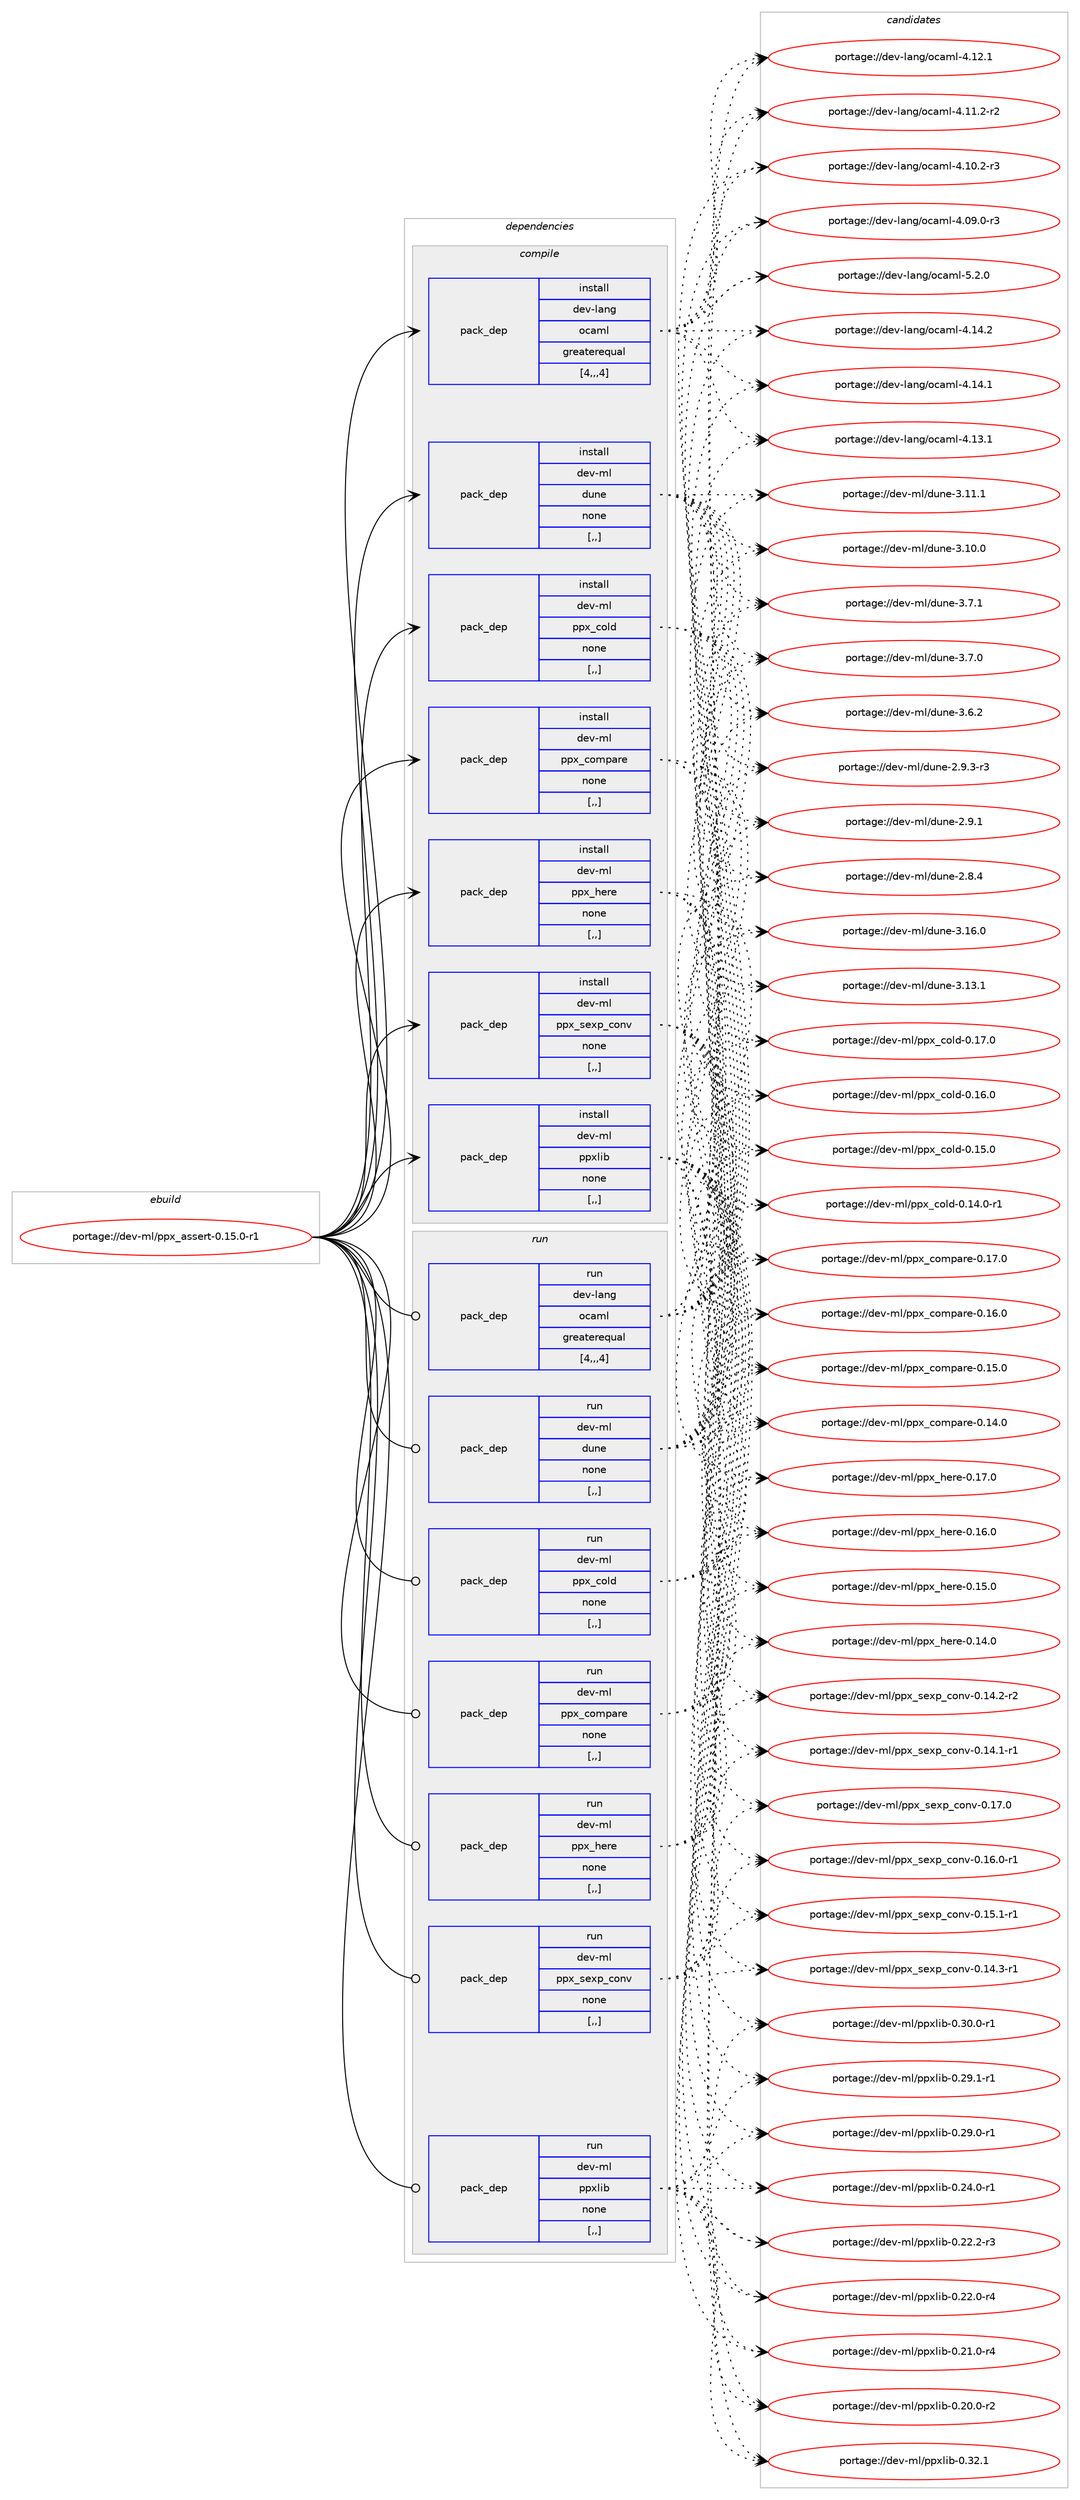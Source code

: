 digraph prolog {

# *************
# Graph options
# *************

newrank=true;
concentrate=true;
compound=true;
graph [rankdir=LR,fontname=Helvetica,fontsize=10,ranksep=1.5];#, ranksep=2.5, nodesep=0.2];
edge  [arrowhead=vee];
node  [fontname=Helvetica,fontsize=10];

# **********
# The ebuild
# **********

subgraph cluster_leftcol {
color=gray;
rank=same;
label=<<i>ebuild</i>>;
id [label="portage://dev-ml/ppx_assert-0.15.0-r1", color=red, width=4, href="../dev-ml/ppx_assert-0.15.0-r1.svg"];
}

# ****************
# The dependencies
# ****************

subgraph cluster_midcol {
color=gray;
label=<<i>dependencies</i>>;
subgraph cluster_compile {
fillcolor="#eeeeee";
style=filled;
label=<<i>compile</i>>;
subgraph pack90449 {
dependency121103 [label=<<TABLE BORDER="0" CELLBORDER="1" CELLSPACING="0" CELLPADDING="4" WIDTH="220"><TR><TD ROWSPAN="6" CELLPADDING="30">pack_dep</TD></TR><TR><TD WIDTH="110">install</TD></TR><TR><TD>dev-lang</TD></TR><TR><TD>ocaml</TD></TR><TR><TD>greaterequal</TD></TR><TR><TD>[4,,,4]</TD></TR></TABLE>>, shape=none, color=blue];
}
id:e -> dependency121103:w [weight=20,style="solid",arrowhead="vee"];
subgraph pack90450 {
dependency121104 [label=<<TABLE BORDER="0" CELLBORDER="1" CELLSPACING="0" CELLPADDING="4" WIDTH="220"><TR><TD ROWSPAN="6" CELLPADDING="30">pack_dep</TD></TR><TR><TD WIDTH="110">install</TD></TR><TR><TD>dev-ml</TD></TR><TR><TD>dune</TD></TR><TR><TD>none</TD></TR><TR><TD>[,,]</TD></TR></TABLE>>, shape=none, color=blue];
}
id:e -> dependency121104:w [weight=20,style="solid",arrowhead="vee"];
subgraph pack90451 {
dependency121105 [label=<<TABLE BORDER="0" CELLBORDER="1" CELLSPACING="0" CELLPADDING="4" WIDTH="220"><TR><TD ROWSPAN="6" CELLPADDING="30">pack_dep</TD></TR><TR><TD WIDTH="110">install</TD></TR><TR><TD>dev-ml</TD></TR><TR><TD>ppx_cold</TD></TR><TR><TD>none</TD></TR><TR><TD>[,,]</TD></TR></TABLE>>, shape=none, color=blue];
}
id:e -> dependency121105:w [weight=20,style="solid",arrowhead="vee"];
subgraph pack90452 {
dependency121106 [label=<<TABLE BORDER="0" CELLBORDER="1" CELLSPACING="0" CELLPADDING="4" WIDTH="220"><TR><TD ROWSPAN="6" CELLPADDING="30">pack_dep</TD></TR><TR><TD WIDTH="110">install</TD></TR><TR><TD>dev-ml</TD></TR><TR><TD>ppx_compare</TD></TR><TR><TD>none</TD></TR><TR><TD>[,,]</TD></TR></TABLE>>, shape=none, color=blue];
}
id:e -> dependency121106:w [weight=20,style="solid",arrowhead="vee"];
subgraph pack90453 {
dependency121107 [label=<<TABLE BORDER="0" CELLBORDER="1" CELLSPACING="0" CELLPADDING="4" WIDTH="220"><TR><TD ROWSPAN="6" CELLPADDING="30">pack_dep</TD></TR><TR><TD WIDTH="110">install</TD></TR><TR><TD>dev-ml</TD></TR><TR><TD>ppx_here</TD></TR><TR><TD>none</TD></TR><TR><TD>[,,]</TD></TR></TABLE>>, shape=none, color=blue];
}
id:e -> dependency121107:w [weight=20,style="solid",arrowhead="vee"];
subgraph pack90454 {
dependency121108 [label=<<TABLE BORDER="0" CELLBORDER="1" CELLSPACING="0" CELLPADDING="4" WIDTH="220"><TR><TD ROWSPAN="6" CELLPADDING="30">pack_dep</TD></TR><TR><TD WIDTH="110">install</TD></TR><TR><TD>dev-ml</TD></TR><TR><TD>ppx_sexp_conv</TD></TR><TR><TD>none</TD></TR><TR><TD>[,,]</TD></TR></TABLE>>, shape=none, color=blue];
}
id:e -> dependency121108:w [weight=20,style="solid",arrowhead="vee"];
subgraph pack90455 {
dependency121109 [label=<<TABLE BORDER="0" CELLBORDER="1" CELLSPACING="0" CELLPADDING="4" WIDTH="220"><TR><TD ROWSPAN="6" CELLPADDING="30">pack_dep</TD></TR><TR><TD WIDTH="110">install</TD></TR><TR><TD>dev-ml</TD></TR><TR><TD>ppxlib</TD></TR><TR><TD>none</TD></TR><TR><TD>[,,]</TD></TR></TABLE>>, shape=none, color=blue];
}
id:e -> dependency121109:w [weight=20,style="solid",arrowhead="vee"];
}
subgraph cluster_compileandrun {
fillcolor="#eeeeee";
style=filled;
label=<<i>compile and run</i>>;
}
subgraph cluster_run {
fillcolor="#eeeeee";
style=filled;
label=<<i>run</i>>;
subgraph pack90456 {
dependency121110 [label=<<TABLE BORDER="0" CELLBORDER="1" CELLSPACING="0" CELLPADDING="4" WIDTH="220"><TR><TD ROWSPAN="6" CELLPADDING="30">pack_dep</TD></TR><TR><TD WIDTH="110">run</TD></TR><TR><TD>dev-lang</TD></TR><TR><TD>ocaml</TD></TR><TR><TD>greaterequal</TD></TR><TR><TD>[4,,,4]</TD></TR></TABLE>>, shape=none, color=blue];
}
id:e -> dependency121110:w [weight=20,style="solid",arrowhead="odot"];
subgraph pack90457 {
dependency121111 [label=<<TABLE BORDER="0" CELLBORDER="1" CELLSPACING="0" CELLPADDING="4" WIDTH="220"><TR><TD ROWSPAN="6" CELLPADDING="30">pack_dep</TD></TR><TR><TD WIDTH="110">run</TD></TR><TR><TD>dev-ml</TD></TR><TR><TD>dune</TD></TR><TR><TD>none</TD></TR><TR><TD>[,,]</TD></TR></TABLE>>, shape=none, color=blue];
}
id:e -> dependency121111:w [weight=20,style="solid",arrowhead="odot"];
subgraph pack90458 {
dependency121112 [label=<<TABLE BORDER="0" CELLBORDER="1" CELLSPACING="0" CELLPADDING="4" WIDTH="220"><TR><TD ROWSPAN="6" CELLPADDING="30">pack_dep</TD></TR><TR><TD WIDTH="110">run</TD></TR><TR><TD>dev-ml</TD></TR><TR><TD>ppx_cold</TD></TR><TR><TD>none</TD></TR><TR><TD>[,,]</TD></TR></TABLE>>, shape=none, color=blue];
}
id:e -> dependency121112:w [weight=20,style="solid",arrowhead="odot"];
subgraph pack90459 {
dependency121113 [label=<<TABLE BORDER="0" CELLBORDER="1" CELLSPACING="0" CELLPADDING="4" WIDTH="220"><TR><TD ROWSPAN="6" CELLPADDING="30">pack_dep</TD></TR><TR><TD WIDTH="110">run</TD></TR><TR><TD>dev-ml</TD></TR><TR><TD>ppx_compare</TD></TR><TR><TD>none</TD></TR><TR><TD>[,,]</TD></TR></TABLE>>, shape=none, color=blue];
}
id:e -> dependency121113:w [weight=20,style="solid",arrowhead="odot"];
subgraph pack90460 {
dependency121114 [label=<<TABLE BORDER="0" CELLBORDER="1" CELLSPACING="0" CELLPADDING="4" WIDTH="220"><TR><TD ROWSPAN="6" CELLPADDING="30">pack_dep</TD></TR><TR><TD WIDTH="110">run</TD></TR><TR><TD>dev-ml</TD></TR><TR><TD>ppx_here</TD></TR><TR><TD>none</TD></TR><TR><TD>[,,]</TD></TR></TABLE>>, shape=none, color=blue];
}
id:e -> dependency121114:w [weight=20,style="solid",arrowhead="odot"];
subgraph pack90461 {
dependency121115 [label=<<TABLE BORDER="0" CELLBORDER="1" CELLSPACING="0" CELLPADDING="4" WIDTH="220"><TR><TD ROWSPAN="6" CELLPADDING="30">pack_dep</TD></TR><TR><TD WIDTH="110">run</TD></TR><TR><TD>dev-ml</TD></TR><TR><TD>ppx_sexp_conv</TD></TR><TR><TD>none</TD></TR><TR><TD>[,,]</TD></TR></TABLE>>, shape=none, color=blue];
}
id:e -> dependency121115:w [weight=20,style="solid",arrowhead="odot"];
subgraph pack90462 {
dependency121116 [label=<<TABLE BORDER="0" CELLBORDER="1" CELLSPACING="0" CELLPADDING="4" WIDTH="220"><TR><TD ROWSPAN="6" CELLPADDING="30">pack_dep</TD></TR><TR><TD WIDTH="110">run</TD></TR><TR><TD>dev-ml</TD></TR><TR><TD>ppxlib</TD></TR><TR><TD>none</TD></TR><TR><TD>[,,]</TD></TR></TABLE>>, shape=none, color=blue];
}
id:e -> dependency121116:w [weight=20,style="solid",arrowhead="odot"];
}
}

# **************
# The candidates
# **************

subgraph cluster_choices {
rank=same;
color=gray;
label=<<i>candidates</i>>;

subgraph choice90449 {
color=black;
nodesep=1;
choice1001011184510897110103471119997109108455346504648 [label="portage://dev-lang/ocaml-5.2.0", color=red, width=4,href="../dev-lang/ocaml-5.2.0.svg"];
choice100101118451089711010347111999710910845524649524650 [label="portage://dev-lang/ocaml-4.14.2", color=red, width=4,href="../dev-lang/ocaml-4.14.2.svg"];
choice100101118451089711010347111999710910845524649524649 [label="portage://dev-lang/ocaml-4.14.1", color=red, width=4,href="../dev-lang/ocaml-4.14.1.svg"];
choice100101118451089711010347111999710910845524649514649 [label="portage://dev-lang/ocaml-4.13.1", color=red, width=4,href="../dev-lang/ocaml-4.13.1.svg"];
choice100101118451089711010347111999710910845524649504649 [label="portage://dev-lang/ocaml-4.12.1", color=red, width=4,href="../dev-lang/ocaml-4.12.1.svg"];
choice1001011184510897110103471119997109108455246494946504511450 [label="portage://dev-lang/ocaml-4.11.2-r2", color=red, width=4,href="../dev-lang/ocaml-4.11.2-r2.svg"];
choice1001011184510897110103471119997109108455246494846504511451 [label="portage://dev-lang/ocaml-4.10.2-r3", color=red, width=4,href="../dev-lang/ocaml-4.10.2-r3.svg"];
choice1001011184510897110103471119997109108455246485746484511451 [label="portage://dev-lang/ocaml-4.09.0-r3", color=red, width=4,href="../dev-lang/ocaml-4.09.0-r3.svg"];
dependency121103:e -> choice1001011184510897110103471119997109108455346504648:w [style=dotted,weight="100"];
dependency121103:e -> choice100101118451089711010347111999710910845524649524650:w [style=dotted,weight="100"];
dependency121103:e -> choice100101118451089711010347111999710910845524649524649:w [style=dotted,weight="100"];
dependency121103:e -> choice100101118451089711010347111999710910845524649514649:w [style=dotted,weight="100"];
dependency121103:e -> choice100101118451089711010347111999710910845524649504649:w [style=dotted,weight="100"];
dependency121103:e -> choice1001011184510897110103471119997109108455246494946504511450:w [style=dotted,weight="100"];
dependency121103:e -> choice1001011184510897110103471119997109108455246494846504511451:w [style=dotted,weight="100"];
dependency121103:e -> choice1001011184510897110103471119997109108455246485746484511451:w [style=dotted,weight="100"];
}
subgraph choice90450 {
color=black;
nodesep=1;
choice100101118451091084710011711010145514649544648 [label="portage://dev-ml/dune-3.16.0", color=red, width=4,href="../dev-ml/dune-3.16.0.svg"];
choice100101118451091084710011711010145514649514649 [label="portage://dev-ml/dune-3.13.1", color=red, width=4,href="../dev-ml/dune-3.13.1.svg"];
choice100101118451091084710011711010145514649494649 [label="portage://dev-ml/dune-3.11.1", color=red, width=4,href="../dev-ml/dune-3.11.1.svg"];
choice100101118451091084710011711010145514649484648 [label="portage://dev-ml/dune-3.10.0", color=red, width=4,href="../dev-ml/dune-3.10.0.svg"];
choice1001011184510910847100117110101455146554649 [label="portage://dev-ml/dune-3.7.1", color=red, width=4,href="../dev-ml/dune-3.7.1.svg"];
choice1001011184510910847100117110101455146554648 [label="portage://dev-ml/dune-3.7.0", color=red, width=4,href="../dev-ml/dune-3.7.0.svg"];
choice1001011184510910847100117110101455146544650 [label="portage://dev-ml/dune-3.6.2", color=red, width=4,href="../dev-ml/dune-3.6.2.svg"];
choice10010111845109108471001171101014550465746514511451 [label="portage://dev-ml/dune-2.9.3-r3", color=red, width=4,href="../dev-ml/dune-2.9.3-r3.svg"];
choice1001011184510910847100117110101455046574649 [label="portage://dev-ml/dune-2.9.1", color=red, width=4,href="../dev-ml/dune-2.9.1.svg"];
choice1001011184510910847100117110101455046564652 [label="portage://dev-ml/dune-2.8.4", color=red, width=4,href="../dev-ml/dune-2.8.4.svg"];
dependency121104:e -> choice100101118451091084710011711010145514649544648:w [style=dotted,weight="100"];
dependency121104:e -> choice100101118451091084710011711010145514649514649:w [style=dotted,weight="100"];
dependency121104:e -> choice100101118451091084710011711010145514649494649:w [style=dotted,weight="100"];
dependency121104:e -> choice100101118451091084710011711010145514649484648:w [style=dotted,weight="100"];
dependency121104:e -> choice1001011184510910847100117110101455146554649:w [style=dotted,weight="100"];
dependency121104:e -> choice1001011184510910847100117110101455146554648:w [style=dotted,weight="100"];
dependency121104:e -> choice1001011184510910847100117110101455146544650:w [style=dotted,weight="100"];
dependency121104:e -> choice10010111845109108471001171101014550465746514511451:w [style=dotted,weight="100"];
dependency121104:e -> choice1001011184510910847100117110101455046574649:w [style=dotted,weight="100"];
dependency121104:e -> choice1001011184510910847100117110101455046564652:w [style=dotted,weight="100"];
}
subgraph choice90451 {
color=black;
nodesep=1;
choice1001011184510910847112112120959911110810045484649554648 [label="portage://dev-ml/ppx_cold-0.17.0", color=red, width=4,href="../dev-ml/ppx_cold-0.17.0.svg"];
choice1001011184510910847112112120959911110810045484649544648 [label="portage://dev-ml/ppx_cold-0.16.0", color=red, width=4,href="../dev-ml/ppx_cold-0.16.0.svg"];
choice1001011184510910847112112120959911110810045484649534648 [label="portage://dev-ml/ppx_cold-0.15.0", color=red, width=4,href="../dev-ml/ppx_cold-0.15.0.svg"];
choice10010111845109108471121121209599111108100454846495246484511449 [label="portage://dev-ml/ppx_cold-0.14.0-r1", color=red, width=4,href="../dev-ml/ppx_cold-0.14.0-r1.svg"];
dependency121105:e -> choice1001011184510910847112112120959911110810045484649554648:w [style=dotted,weight="100"];
dependency121105:e -> choice1001011184510910847112112120959911110810045484649544648:w [style=dotted,weight="100"];
dependency121105:e -> choice1001011184510910847112112120959911110810045484649534648:w [style=dotted,weight="100"];
dependency121105:e -> choice10010111845109108471121121209599111108100454846495246484511449:w [style=dotted,weight="100"];
}
subgraph choice90452 {
color=black;
nodesep=1;
choice100101118451091084711211212095991111091129711410145484649554648 [label="portage://dev-ml/ppx_compare-0.17.0", color=red, width=4,href="../dev-ml/ppx_compare-0.17.0.svg"];
choice100101118451091084711211212095991111091129711410145484649544648 [label="portage://dev-ml/ppx_compare-0.16.0", color=red, width=4,href="../dev-ml/ppx_compare-0.16.0.svg"];
choice100101118451091084711211212095991111091129711410145484649534648 [label="portage://dev-ml/ppx_compare-0.15.0", color=red, width=4,href="../dev-ml/ppx_compare-0.15.0.svg"];
choice100101118451091084711211212095991111091129711410145484649524648 [label="portage://dev-ml/ppx_compare-0.14.0", color=red, width=4,href="../dev-ml/ppx_compare-0.14.0.svg"];
dependency121106:e -> choice100101118451091084711211212095991111091129711410145484649554648:w [style=dotted,weight="100"];
dependency121106:e -> choice100101118451091084711211212095991111091129711410145484649544648:w [style=dotted,weight="100"];
dependency121106:e -> choice100101118451091084711211212095991111091129711410145484649534648:w [style=dotted,weight="100"];
dependency121106:e -> choice100101118451091084711211212095991111091129711410145484649524648:w [style=dotted,weight="100"];
}
subgraph choice90453 {
color=black;
nodesep=1;
choice10010111845109108471121121209510410111410145484649554648 [label="portage://dev-ml/ppx_here-0.17.0", color=red, width=4,href="../dev-ml/ppx_here-0.17.0.svg"];
choice10010111845109108471121121209510410111410145484649544648 [label="portage://dev-ml/ppx_here-0.16.0", color=red, width=4,href="../dev-ml/ppx_here-0.16.0.svg"];
choice10010111845109108471121121209510410111410145484649534648 [label="portage://dev-ml/ppx_here-0.15.0", color=red, width=4,href="../dev-ml/ppx_here-0.15.0.svg"];
choice10010111845109108471121121209510410111410145484649524648 [label="portage://dev-ml/ppx_here-0.14.0", color=red, width=4,href="../dev-ml/ppx_here-0.14.0.svg"];
dependency121107:e -> choice10010111845109108471121121209510410111410145484649554648:w [style=dotted,weight="100"];
dependency121107:e -> choice10010111845109108471121121209510410111410145484649544648:w [style=dotted,weight="100"];
dependency121107:e -> choice10010111845109108471121121209510410111410145484649534648:w [style=dotted,weight="100"];
dependency121107:e -> choice10010111845109108471121121209510410111410145484649524648:w [style=dotted,weight="100"];
}
subgraph choice90454 {
color=black;
nodesep=1;
choice100101118451091084711211212095115101120112959911111011845484649554648 [label="portage://dev-ml/ppx_sexp_conv-0.17.0", color=red, width=4,href="../dev-ml/ppx_sexp_conv-0.17.0.svg"];
choice1001011184510910847112112120951151011201129599111110118454846495446484511449 [label="portage://dev-ml/ppx_sexp_conv-0.16.0-r1", color=red, width=4,href="../dev-ml/ppx_sexp_conv-0.16.0-r1.svg"];
choice1001011184510910847112112120951151011201129599111110118454846495346494511449 [label="portage://dev-ml/ppx_sexp_conv-0.15.1-r1", color=red, width=4,href="../dev-ml/ppx_sexp_conv-0.15.1-r1.svg"];
choice1001011184510910847112112120951151011201129599111110118454846495246514511449 [label="portage://dev-ml/ppx_sexp_conv-0.14.3-r1", color=red, width=4,href="../dev-ml/ppx_sexp_conv-0.14.3-r1.svg"];
choice1001011184510910847112112120951151011201129599111110118454846495246504511450 [label="portage://dev-ml/ppx_sexp_conv-0.14.2-r2", color=red, width=4,href="../dev-ml/ppx_sexp_conv-0.14.2-r2.svg"];
choice1001011184510910847112112120951151011201129599111110118454846495246494511449 [label="portage://dev-ml/ppx_sexp_conv-0.14.1-r1", color=red, width=4,href="../dev-ml/ppx_sexp_conv-0.14.1-r1.svg"];
dependency121108:e -> choice100101118451091084711211212095115101120112959911111011845484649554648:w [style=dotted,weight="100"];
dependency121108:e -> choice1001011184510910847112112120951151011201129599111110118454846495446484511449:w [style=dotted,weight="100"];
dependency121108:e -> choice1001011184510910847112112120951151011201129599111110118454846495346494511449:w [style=dotted,weight="100"];
dependency121108:e -> choice1001011184510910847112112120951151011201129599111110118454846495246514511449:w [style=dotted,weight="100"];
dependency121108:e -> choice1001011184510910847112112120951151011201129599111110118454846495246504511450:w [style=dotted,weight="100"];
dependency121108:e -> choice1001011184510910847112112120951151011201129599111110118454846495246494511449:w [style=dotted,weight="100"];
}
subgraph choice90455 {
color=black;
nodesep=1;
choice10010111845109108471121121201081059845484651504649 [label="portage://dev-ml/ppxlib-0.32.1", color=red, width=4,href="../dev-ml/ppxlib-0.32.1.svg"];
choice100101118451091084711211212010810598454846514846484511449 [label="portage://dev-ml/ppxlib-0.30.0-r1", color=red, width=4,href="../dev-ml/ppxlib-0.30.0-r1.svg"];
choice100101118451091084711211212010810598454846505746494511449 [label="portage://dev-ml/ppxlib-0.29.1-r1", color=red, width=4,href="../dev-ml/ppxlib-0.29.1-r1.svg"];
choice100101118451091084711211212010810598454846505746484511449 [label="portage://dev-ml/ppxlib-0.29.0-r1", color=red, width=4,href="../dev-ml/ppxlib-0.29.0-r1.svg"];
choice100101118451091084711211212010810598454846505246484511449 [label="portage://dev-ml/ppxlib-0.24.0-r1", color=red, width=4,href="../dev-ml/ppxlib-0.24.0-r1.svg"];
choice100101118451091084711211212010810598454846505046504511451 [label="portage://dev-ml/ppxlib-0.22.2-r3", color=red, width=4,href="../dev-ml/ppxlib-0.22.2-r3.svg"];
choice100101118451091084711211212010810598454846505046484511452 [label="portage://dev-ml/ppxlib-0.22.0-r4", color=red, width=4,href="../dev-ml/ppxlib-0.22.0-r4.svg"];
choice100101118451091084711211212010810598454846504946484511452 [label="portage://dev-ml/ppxlib-0.21.0-r4", color=red, width=4,href="../dev-ml/ppxlib-0.21.0-r4.svg"];
choice100101118451091084711211212010810598454846504846484511450 [label="portage://dev-ml/ppxlib-0.20.0-r2", color=red, width=4,href="../dev-ml/ppxlib-0.20.0-r2.svg"];
dependency121109:e -> choice10010111845109108471121121201081059845484651504649:w [style=dotted,weight="100"];
dependency121109:e -> choice100101118451091084711211212010810598454846514846484511449:w [style=dotted,weight="100"];
dependency121109:e -> choice100101118451091084711211212010810598454846505746494511449:w [style=dotted,weight="100"];
dependency121109:e -> choice100101118451091084711211212010810598454846505746484511449:w [style=dotted,weight="100"];
dependency121109:e -> choice100101118451091084711211212010810598454846505246484511449:w [style=dotted,weight="100"];
dependency121109:e -> choice100101118451091084711211212010810598454846505046504511451:w [style=dotted,weight="100"];
dependency121109:e -> choice100101118451091084711211212010810598454846505046484511452:w [style=dotted,weight="100"];
dependency121109:e -> choice100101118451091084711211212010810598454846504946484511452:w [style=dotted,weight="100"];
dependency121109:e -> choice100101118451091084711211212010810598454846504846484511450:w [style=dotted,weight="100"];
}
subgraph choice90456 {
color=black;
nodesep=1;
choice1001011184510897110103471119997109108455346504648 [label="portage://dev-lang/ocaml-5.2.0", color=red, width=4,href="../dev-lang/ocaml-5.2.0.svg"];
choice100101118451089711010347111999710910845524649524650 [label="portage://dev-lang/ocaml-4.14.2", color=red, width=4,href="../dev-lang/ocaml-4.14.2.svg"];
choice100101118451089711010347111999710910845524649524649 [label="portage://dev-lang/ocaml-4.14.1", color=red, width=4,href="../dev-lang/ocaml-4.14.1.svg"];
choice100101118451089711010347111999710910845524649514649 [label="portage://dev-lang/ocaml-4.13.1", color=red, width=4,href="../dev-lang/ocaml-4.13.1.svg"];
choice100101118451089711010347111999710910845524649504649 [label="portage://dev-lang/ocaml-4.12.1", color=red, width=4,href="../dev-lang/ocaml-4.12.1.svg"];
choice1001011184510897110103471119997109108455246494946504511450 [label="portage://dev-lang/ocaml-4.11.2-r2", color=red, width=4,href="../dev-lang/ocaml-4.11.2-r2.svg"];
choice1001011184510897110103471119997109108455246494846504511451 [label="portage://dev-lang/ocaml-4.10.2-r3", color=red, width=4,href="../dev-lang/ocaml-4.10.2-r3.svg"];
choice1001011184510897110103471119997109108455246485746484511451 [label="portage://dev-lang/ocaml-4.09.0-r3", color=red, width=4,href="../dev-lang/ocaml-4.09.0-r3.svg"];
dependency121110:e -> choice1001011184510897110103471119997109108455346504648:w [style=dotted,weight="100"];
dependency121110:e -> choice100101118451089711010347111999710910845524649524650:w [style=dotted,weight="100"];
dependency121110:e -> choice100101118451089711010347111999710910845524649524649:w [style=dotted,weight="100"];
dependency121110:e -> choice100101118451089711010347111999710910845524649514649:w [style=dotted,weight="100"];
dependency121110:e -> choice100101118451089711010347111999710910845524649504649:w [style=dotted,weight="100"];
dependency121110:e -> choice1001011184510897110103471119997109108455246494946504511450:w [style=dotted,weight="100"];
dependency121110:e -> choice1001011184510897110103471119997109108455246494846504511451:w [style=dotted,weight="100"];
dependency121110:e -> choice1001011184510897110103471119997109108455246485746484511451:w [style=dotted,weight="100"];
}
subgraph choice90457 {
color=black;
nodesep=1;
choice100101118451091084710011711010145514649544648 [label="portage://dev-ml/dune-3.16.0", color=red, width=4,href="../dev-ml/dune-3.16.0.svg"];
choice100101118451091084710011711010145514649514649 [label="portage://dev-ml/dune-3.13.1", color=red, width=4,href="../dev-ml/dune-3.13.1.svg"];
choice100101118451091084710011711010145514649494649 [label="portage://dev-ml/dune-3.11.1", color=red, width=4,href="../dev-ml/dune-3.11.1.svg"];
choice100101118451091084710011711010145514649484648 [label="portage://dev-ml/dune-3.10.0", color=red, width=4,href="../dev-ml/dune-3.10.0.svg"];
choice1001011184510910847100117110101455146554649 [label="portage://dev-ml/dune-3.7.1", color=red, width=4,href="../dev-ml/dune-3.7.1.svg"];
choice1001011184510910847100117110101455146554648 [label="portage://dev-ml/dune-3.7.0", color=red, width=4,href="../dev-ml/dune-3.7.0.svg"];
choice1001011184510910847100117110101455146544650 [label="portage://dev-ml/dune-3.6.2", color=red, width=4,href="../dev-ml/dune-3.6.2.svg"];
choice10010111845109108471001171101014550465746514511451 [label="portage://dev-ml/dune-2.9.3-r3", color=red, width=4,href="../dev-ml/dune-2.9.3-r3.svg"];
choice1001011184510910847100117110101455046574649 [label="portage://dev-ml/dune-2.9.1", color=red, width=4,href="../dev-ml/dune-2.9.1.svg"];
choice1001011184510910847100117110101455046564652 [label="portage://dev-ml/dune-2.8.4", color=red, width=4,href="../dev-ml/dune-2.8.4.svg"];
dependency121111:e -> choice100101118451091084710011711010145514649544648:w [style=dotted,weight="100"];
dependency121111:e -> choice100101118451091084710011711010145514649514649:w [style=dotted,weight="100"];
dependency121111:e -> choice100101118451091084710011711010145514649494649:w [style=dotted,weight="100"];
dependency121111:e -> choice100101118451091084710011711010145514649484648:w [style=dotted,weight="100"];
dependency121111:e -> choice1001011184510910847100117110101455146554649:w [style=dotted,weight="100"];
dependency121111:e -> choice1001011184510910847100117110101455146554648:w [style=dotted,weight="100"];
dependency121111:e -> choice1001011184510910847100117110101455146544650:w [style=dotted,weight="100"];
dependency121111:e -> choice10010111845109108471001171101014550465746514511451:w [style=dotted,weight="100"];
dependency121111:e -> choice1001011184510910847100117110101455046574649:w [style=dotted,weight="100"];
dependency121111:e -> choice1001011184510910847100117110101455046564652:w [style=dotted,weight="100"];
}
subgraph choice90458 {
color=black;
nodesep=1;
choice1001011184510910847112112120959911110810045484649554648 [label="portage://dev-ml/ppx_cold-0.17.0", color=red, width=4,href="../dev-ml/ppx_cold-0.17.0.svg"];
choice1001011184510910847112112120959911110810045484649544648 [label="portage://dev-ml/ppx_cold-0.16.0", color=red, width=4,href="../dev-ml/ppx_cold-0.16.0.svg"];
choice1001011184510910847112112120959911110810045484649534648 [label="portage://dev-ml/ppx_cold-0.15.0", color=red, width=4,href="../dev-ml/ppx_cold-0.15.0.svg"];
choice10010111845109108471121121209599111108100454846495246484511449 [label="portage://dev-ml/ppx_cold-0.14.0-r1", color=red, width=4,href="../dev-ml/ppx_cold-0.14.0-r1.svg"];
dependency121112:e -> choice1001011184510910847112112120959911110810045484649554648:w [style=dotted,weight="100"];
dependency121112:e -> choice1001011184510910847112112120959911110810045484649544648:w [style=dotted,weight="100"];
dependency121112:e -> choice1001011184510910847112112120959911110810045484649534648:w [style=dotted,weight="100"];
dependency121112:e -> choice10010111845109108471121121209599111108100454846495246484511449:w [style=dotted,weight="100"];
}
subgraph choice90459 {
color=black;
nodesep=1;
choice100101118451091084711211212095991111091129711410145484649554648 [label="portage://dev-ml/ppx_compare-0.17.0", color=red, width=4,href="../dev-ml/ppx_compare-0.17.0.svg"];
choice100101118451091084711211212095991111091129711410145484649544648 [label="portage://dev-ml/ppx_compare-0.16.0", color=red, width=4,href="../dev-ml/ppx_compare-0.16.0.svg"];
choice100101118451091084711211212095991111091129711410145484649534648 [label="portage://dev-ml/ppx_compare-0.15.0", color=red, width=4,href="../dev-ml/ppx_compare-0.15.0.svg"];
choice100101118451091084711211212095991111091129711410145484649524648 [label="portage://dev-ml/ppx_compare-0.14.0", color=red, width=4,href="../dev-ml/ppx_compare-0.14.0.svg"];
dependency121113:e -> choice100101118451091084711211212095991111091129711410145484649554648:w [style=dotted,weight="100"];
dependency121113:e -> choice100101118451091084711211212095991111091129711410145484649544648:w [style=dotted,weight="100"];
dependency121113:e -> choice100101118451091084711211212095991111091129711410145484649534648:w [style=dotted,weight="100"];
dependency121113:e -> choice100101118451091084711211212095991111091129711410145484649524648:w [style=dotted,weight="100"];
}
subgraph choice90460 {
color=black;
nodesep=1;
choice10010111845109108471121121209510410111410145484649554648 [label="portage://dev-ml/ppx_here-0.17.0", color=red, width=4,href="../dev-ml/ppx_here-0.17.0.svg"];
choice10010111845109108471121121209510410111410145484649544648 [label="portage://dev-ml/ppx_here-0.16.0", color=red, width=4,href="../dev-ml/ppx_here-0.16.0.svg"];
choice10010111845109108471121121209510410111410145484649534648 [label="portage://dev-ml/ppx_here-0.15.0", color=red, width=4,href="../dev-ml/ppx_here-0.15.0.svg"];
choice10010111845109108471121121209510410111410145484649524648 [label="portage://dev-ml/ppx_here-0.14.0", color=red, width=4,href="../dev-ml/ppx_here-0.14.0.svg"];
dependency121114:e -> choice10010111845109108471121121209510410111410145484649554648:w [style=dotted,weight="100"];
dependency121114:e -> choice10010111845109108471121121209510410111410145484649544648:w [style=dotted,weight="100"];
dependency121114:e -> choice10010111845109108471121121209510410111410145484649534648:w [style=dotted,weight="100"];
dependency121114:e -> choice10010111845109108471121121209510410111410145484649524648:w [style=dotted,weight="100"];
}
subgraph choice90461 {
color=black;
nodesep=1;
choice100101118451091084711211212095115101120112959911111011845484649554648 [label="portage://dev-ml/ppx_sexp_conv-0.17.0", color=red, width=4,href="../dev-ml/ppx_sexp_conv-0.17.0.svg"];
choice1001011184510910847112112120951151011201129599111110118454846495446484511449 [label="portage://dev-ml/ppx_sexp_conv-0.16.0-r1", color=red, width=4,href="../dev-ml/ppx_sexp_conv-0.16.0-r1.svg"];
choice1001011184510910847112112120951151011201129599111110118454846495346494511449 [label="portage://dev-ml/ppx_sexp_conv-0.15.1-r1", color=red, width=4,href="../dev-ml/ppx_sexp_conv-0.15.1-r1.svg"];
choice1001011184510910847112112120951151011201129599111110118454846495246514511449 [label="portage://dev-ml/ppx_sexp_conv-0.14.3-r1", color=red, width=4,href="../dev-ml/ppx_sexp_conv-0.14.3-r1.svg"];
choice1001011184510910847112112120951151011201129599111110118454846495246504511450 [label="portage://dev-ml/ppx_sexp_conv-0.14.2-r2", color=red, width=4,href="../dev-ml/ppx_sexp_conv-0.14.2-r2.svg"];
choice1001011184510910847112112120951151011201129599111110118454846495246494511449 [label="portage://dev-ml/ppx_sexp_conv-0.14.1-r1", color=red, width=4,href="../dev-ml/ppx_sexp_conv-0.14.1-r1.svg"];
dependency121115:e -> choice100101118451091084711211212095115101120112959911111011845484649554648:w [style=dotted,weight="100"];
dependency121115:e -> choice1001011184510910847112112120951151011201129599111110118454846495446484511449:w [style=dotted,weight="100"];
dependency121115:e -> choice1001011184510910847112112120951151011201129599111110118454846495346494511449:w [style=dotted,weight="100"];
dependency121115:e -> choice1001011184510910847112112120951151011201129599111110118454846495246514511449:w [style=dotted,weight="100"];
dependency121115:e -> choice1001011184510910847112112120951151011201129599111110118454846495246504511450:w [style=dotted,weight="100"];
dependency121115:e -> choice1001011184510910847112112120951151011201129599111110118454846495246494511449:w [style=dotted,weight="100"];
}
subgraph choice90462 {
color=black;
nodesep=1;
choice10010111845109108471121121201081059845484651504649 [label="portage://dev-ml/ppxlib-0.32.1", color=red, width=4,href="../dev-ml/ppxlib-0.32.1.svg"];
choice100101118451091084711211212010810598454846514846484511449 [label="portage://dev-ml/ppxlib-0.30.0-r1", color=red, width=4,href="../dev-ml/ppxlib-0.30.0-r1.svg"];
choice100101118451091084711211212010810598454846505746494511449 [label="portage://dev-ml/ppxlib-0.29.1-r1", color=red, width=4,href="../dev-ml/ppxlib-0.29.1-r1.svg"];
choice100101118451091084711211212010810598454846505746484511449 [label="portage://dev-ml/ppxlib-0.29.0-r1", color=red, width=4,href="../dev-ml/ppxlib-0.29.0-r1.svg"];
choice100101118451091084711211212010810598454846505246484511449 [label="portage://dev-ml/ppxlib-0.24.0-r1", color=red, width=4,href="../dev-ml/ppxlib-0.24.0-r1.svg"];
choice100101118451091084711211212010810598454846505046504511451 [label="portage://dev-ml/ppxlib-0.22.2-r3", color=red, width=4,href="../dev-ml/ppxlib-0.22.2-r3.svg"];
choice100101118451091084711211212010810598454846505046484511452 [label="portage://dev-ml/ppxlib-0.22.0-r4", color=red, width=4,href="../dev-ml/ppxlib-0.22.0-r4.svg"];
choice100101118451091084711211212010810598454846504946484511452 [label="portage://dev-ml/ppxlib-0.21.0-r4", color=red, width=4,href="../dev-ml/ppxlib-0.21.0-r4.svg"];
choice100101118451091084711211212010810598454846504846484511450 [label="portage://dev-ml/ppxlib-0.20.0-r2", color=red, width=4,href="../dev-ml/ppxlib-0.20.0-r2.svg"];
dependency121116:e -> choice10010111845109108471121121201081059845484651504649:w [style=dotted,weight="100"];
dependency121116:e -> choice100101118451091084711211212010810598454846514846484511449:w [style=dotted,weight="100"];
dependency121116:e -> choice100101118451091084711211212010810598454846505746494511449:w [style=dotted,weight="100"];
dependency121116:e -> choice100101118451091084711211212010810598454846505746484511449:w [style=dotted,weight="100"];
dependency121116:e -> choice100101118451091084711211212010810598454846505246484511449:w [style=dotted,weight="100"];
dependency121116:e -> choice100101118451091084711211212010810598454846505046504511451:w [style=dotted,weight="100"];
dependency121116:e -> choice100101118451091084711211212010810598454846505046484511452:w [style=dotted,weight="100"];
dependency121116:e -> choice100101118451091084711211212010810598454846504946484511452:w [style=dotted,weight="100"];
dependency121116:e -> choice100101118451091084711211212010810598454846504846484511450:w [style=dotted,weight="100"];
}
}

}
